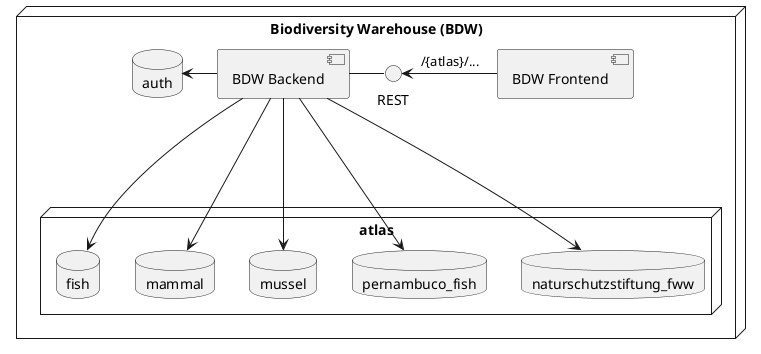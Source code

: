 @startuml

node "Biodiversity Warehouse (BDW)" {

    component "BDW Backend" as backend
    interface REST as rest
    backend - rest

    component "BDW Frontend" as frontend

    node atlas {
        database fish
        database mammal
        database mussel
        database pernambuco_fish
        database naturschutzstiftung_fww
    }

    database auth

    rest <- frontend: /{atlas}/...

    auth <- backend

    backend ---> fish
    backend ---> mammal
    backend ---> mussel
    backend ---> pernambuco_fish
    backend ---> naturschutzstiftung_fww
}

@enduml